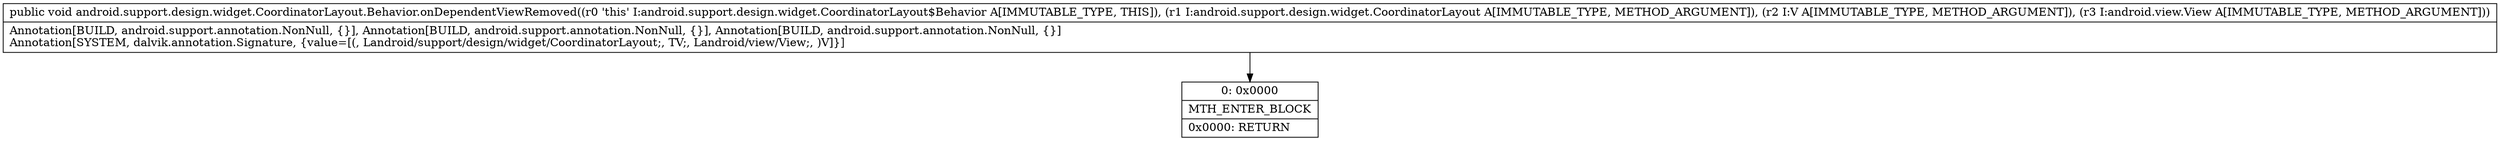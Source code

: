 digraph "CFG forandroid.support.design.widget.CoordinatorLayout.Behavior.onDependentViewRemoved(Landroid\/support\/design\/widget\/CoordinatorLayout;Landroid\/view\/View;Landroid\/view\/View;)V" {
Node_0 [shape=record,label="{0\:\ 0x0000|MTH_ENTER_BLOCK\l|0x0000: RETURN   \l}"];
MethodNode[shape=record,label="{public void android.support.design.widget.CoordinatorLayout.Behavior.onDependentViewRemoved((r0 'this' I:android.support.design.widget.CoordinatorLayout$Behavior A[IMMUTABLE_TYPE, THIS]), (r1 I:android.support.design.widget.CoordinatorLayout A[IMMUTABLE_TYPE, METHOD_ARGUMENT]), (r2 I:V A[IMMUTABLE_TYPE, METHOD_ARGUMENT]), (r3 I:android.view.View A[IMMUTABLE_TYPE, METHOD_ARGUMENT]))  | Annotation[BUILD, android.support.annotation.NonNull, \{\}], Annotation[BUILD, android.support.annotation.NonNull, \{\}], Annotation[BUILD, android.support.annotation.NonNull, \{\}]\lAnnotation[SYSTEM, dalvik.annotation.Signature, \{value=[(, Landroid\/support\/design\/widget\/CoordinatorLayout;, TV;, Landroid\/view\/View;, )V]\}]\l}"];
MethodNode -> Node_0;
}

